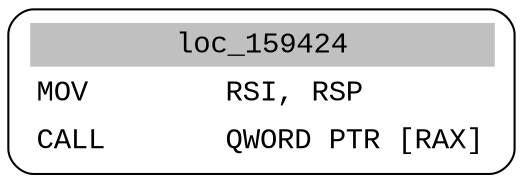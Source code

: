 digraph asm_graph {
1941 [
shape="Mrecord" fontname="Courier New"label =<<table border="0" cellborder="0" cellpadding="3"><tr><td align="center" colspan="2" bgcolor="grey">loc_159424</td></tr><tr><td align="left">MOV        RSI, RSP</td></tr><tr><td align="left">CALL       QWORD PTR [RAX]</td></tr></table>> ];
}